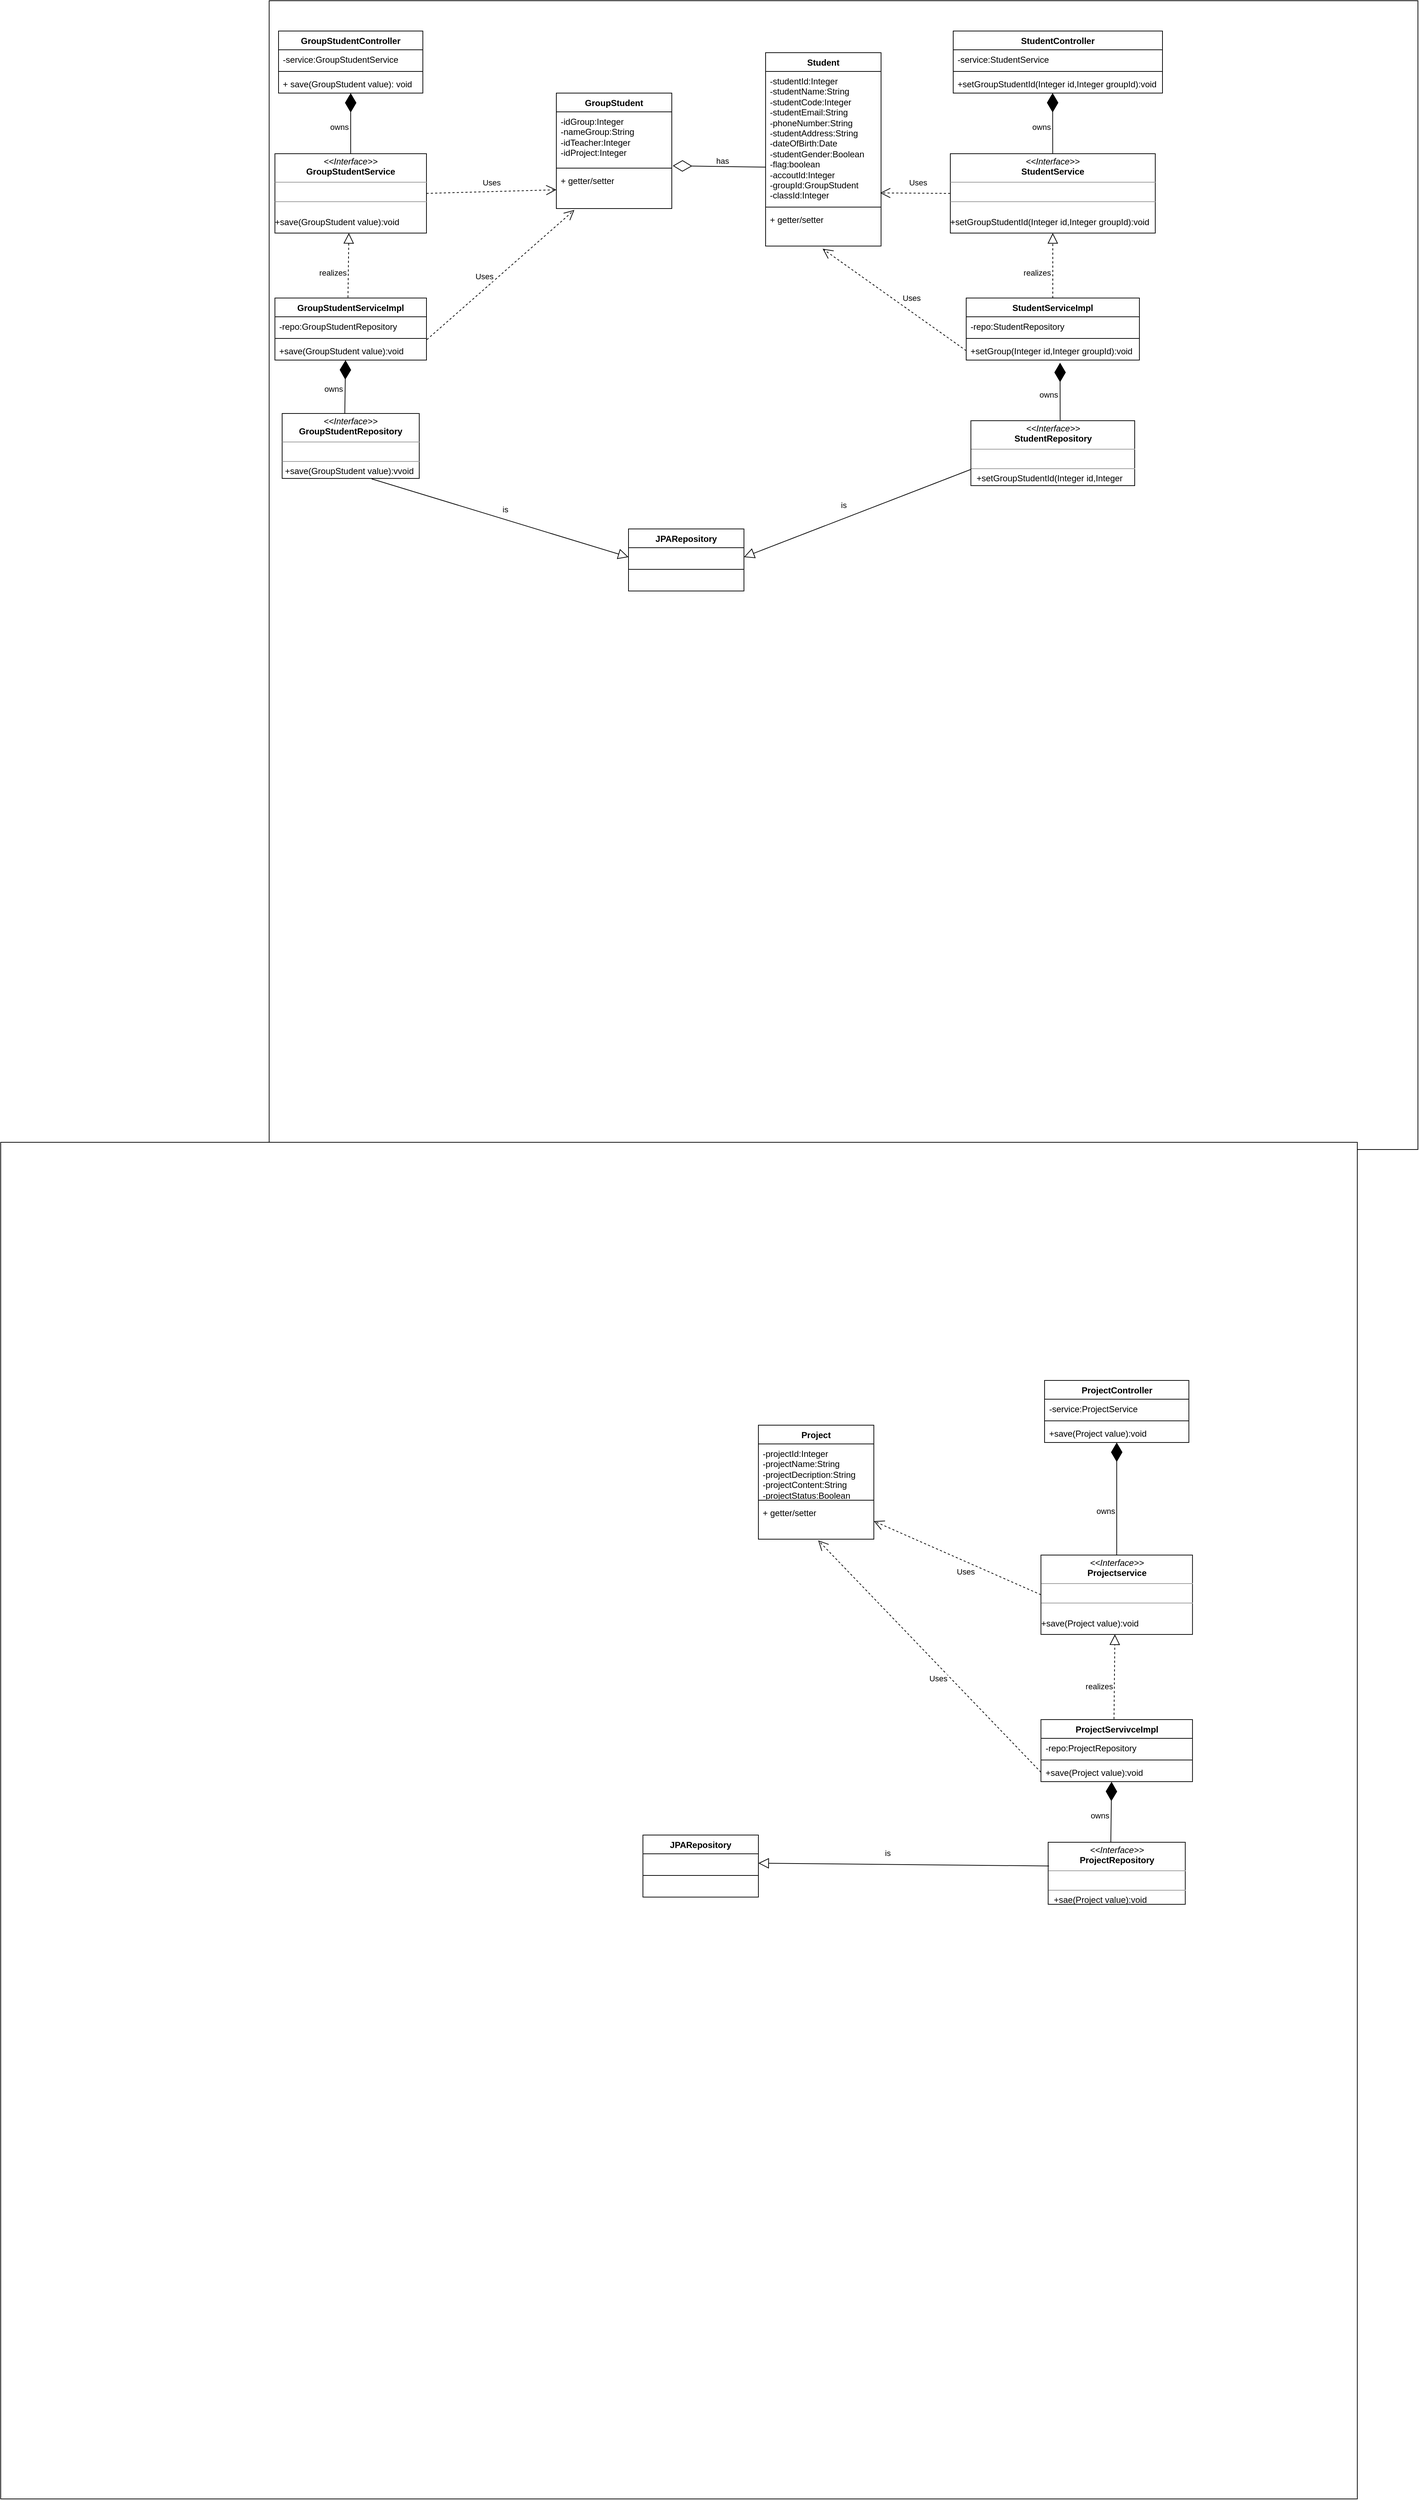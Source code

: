 <mxfile version="22.1.0" type="device">
  <diagram id="C5RBs43oDa-KdzZeNtuy" name="Page-1">
    <mxGraphModel dx="2145" dy="714" grid="1" gridSize="10" guides="1" tooltips="1" connect="1" arrows="1" fold="1" page="1" pageScale="1" pageWidth="827" pageHeight="1169" math="0" shadow="0">
      <root>
        <mxCell id="WIyWlLk6GJQsqaUBKTNV-0" />
        <mxCell id="WIyWlLk6GJQsqaUBKTNV-1" parent="WIyWlLk6GJQsqaUBKTNV-0" />
        <mxCell id="I2iZNT4CrTHp_SHc1lCU-1" value="" style="whiteSpace=wrap;html=1;aspect=fixed;" parent="WIyWlLk6GJQsqaUBKTNV-1" vertex="1">
          <mxGeometry x="52" y="108" width="1592" height="1592" as="geometry" />
        </mxCell>
        <mxCell id="I2iZNT4CrTHp_SHc1lCU-2" value="JPARepository" style="swimlane;fontStyle=1;align=center;verticalAlign=top;childLayout=stackLayout;horizontal=1;startSize=26;horizontalStack=0;resizeParent=1;resizeParentMax=0;resizeLast=0;collapsible=1;marginBottom=0;whiteSpace=wrap;html=1;" parent="WIyWlLk6GJQsqaUBKTNV-1" vertex="1">
          <mxGeometry x="550" y="840" width="160" height="86" as="geometry" />
        </mxCell>
        <mxCell id="I2iZNT4CrTHp_SHc1lCU-3" value="&amp;nbsp;" style="text;strokeColor=none;fillColor=none;align=left;verticalAlign=top;spacingLeft=4;spacingRight=4;overflow=hidden;rotatable=0;points=[[0,0.5],[1,0.5]];portConstraint=eastwest;whiteSpace=wrap;html=1;" parent="I2iZNT4CrTHp_SHc1lCU-2" vertex="1">
          <mxGeometry y="26" width="160" height="26" as="geometry" />
        </mxCell>
        <mxCell id="I2iZNT4CrTHp_SHc1lCU-4" value="" style="line;strokeWidth=1;fillColor=none;align=left;verticalAlign=middle;spacingTop=-1;spacingLeft=3;spacingRight=3;rotatable=0;labelPosition=right;points=[];portConstraint=eastwest;strokeColor=inherit;" parent="I2iZNT4CrTHp_SHc1lCU-2" vertex="1">
          <mxGeometry y="52" width="160" height="8" as="geometry" />
        </mxCell>
        <mxCell id="I2iZNT4CrTHp_SHc1lCU-5" value="&amp;nbsp;" style="text;strokeColor=none;fillColor=none;align=left;verticalAlign=top;spacingLeft=4;spacingRight=4;overflow=hidden;rotatable=0;points=[[0,0.5],[1,0.5]];portConstraint=eastwest;whiteSpace=wrap;html=1;" parent="I2iZNT4CrTHp_SHc1lCU-2" vertex="1">
          <mxGeometry y="60" width="160" height="26" as="geometry" />
        </mxCell>
        <mxCell id="I2iZNT4CrTHp_SHc1lCU-10" value="&lt;p style=&quot;margin:0px;margin-top:4px;text-align:center;&quot;&gt;&lt;i&gt;&amp;lt;&amp;lt;Interface&amp;gt;&amp;gt;&lt;/i&gt;&lt;br&gt;&lt;b&gt;GroupStudentRepository&lt;/b&gt;&lt;/p&gt;&lt;hr size=&quot;1&quot;&gt;&lt;p style=&quot;margin:0px;margin-left:4px;&quot;&gt;&amp;nbsp;&amp;nbsp;&lt;/p&gt;&lt;hr size=&quot;1&quot;&gt;&lt;p style=&quot;margin:0px;margin-left:4px;&quot;&gt;+save(GroupStudent value):vvoid&lt;/p&gt;&lt;p style=&quot;margin:0px;margin-left:4px;&quot;&gt;&amp;nbsp;&lt;/p&gt;" style="verticalAlign=top;align=left;overflow=fill;fontSize=12;fontFamily=Helvetica;html=1;whiteSpace=wrap;" parent="WIyWlLk6GJQsqaUBKTNV-1" vertex="1">
          <mxGeometry x="70" y="680" width="190" height="90" as="geometry" />
        </mxCell>
        <mxCell id="I2iZNT4CrTHp_SHc1lCU-11" value="GroupStudentServiceImpl" style="swimlane;fontStyle=1;align=center;verticalAlign=top;childLayout=stackLayout;horizontal=1;startSize=26;horizontalStack=0;resizeParent=1;resizeParentMax=0;resizeLast=0;collapsible=1;marginBottom=0;whiteSpace=wrap;html=1;" parent="WIyWlLk6GJQsqaUBKTNV-1" vertex="1">
          <mxGeometry x="60" y="520" width="210" height="86" as="geometry" />
        </mxCell>
        <mxCell id="I2iZNT4CrTHp_SHc1lCU-12" value="-repo:GroupStudentRepository" style="text;strokeColor=none;fillColor=none;align=left;verticalAlign=top;spacingLeft=4;spacingRight=4;overflow=hidden;rotatable=0;points=[[0,0.5],[1,0.5]];portConstraint=eastwest;whiteSpace=wrap;html=1;" parent="I2iZNT4CrTHp_SHc1lCU-11" vertex="1">
          <mxGeometry y="26" width="210" height="26" as="geometry" />
        </mxCell>
        <mxCell id="I2iZNT4CrTHp_SHc1lCU-13" value="" style="line;strokeWidth=1;fillColor=none;align=left;verticalAlign=middle;spacingTop=-1;spacingLeft=3;spacingRight=3;rotatable=0;labelPosition=right;points=[];portConstraint=eastwest;strokeColor=inherit;" parent="I2iZNT4CrTHp_SHc1lCU-11" vertex="1">
          <mxGeometry y="52" width="210" height="8" as="geometry" />
        </mxCell>
        <mxCell id="I2iZNT4CrTHp_SHc1lCU-14" value="+save(GroupStudent value):void" style="text;strokeColor=none;fillColor=none;align=left;verticalAlign=top;spacingLeft=4;spacingRight=4;overflow=hidden;rotatable=0;points=[[0,0.5],[1,0.5]];portConstraint=eastwest;whiteSpace=wrap;html=1;" parent="I2iZNT4CrTHp_SHc1lCU-11" vertex="1">
          <mxGeometry y="60" width="210" height="26" as="geometry" />
        </mxCell>
        <mxCell id="I2iZNT4CrTHp_SHc1lCU-16" value="&lt;p style=&quot;margin:0px;margin-top:4px;text-align:center;&quot;&gt;&lt;i&gt;&amp;lt;&amp;lt;Interface&amp;gt;&amp;gt;&lt;/i&gt;&lt;br&gt;&lt;b&gt;GroupStudentService&lt;/b&gt;&lt;/p&gt;&lt;hr size=&quot;1&quot;&gt;&lt;p style=&quot;margin:0px;margin-left:4px;&quot;&gt;&amp;nbsp;&lt;/p&gt;&lt;hr size=&quot;1&quot;&gt;&lt;p style=&quot;margin:0px;margin-left:4px;&quot;&gt;&amp;nbsp;&lt;/p&gt;+save(GroupStudent value):void" style="verticalAlign=top;align=left;overflow=fill;fontSize=12;fontFamily=Helvetica;html=1;whiteSpace=wrap;" parent="WIyWlLk6GJQsqaUBKTNV-1" vertex="1">
          <mxGeometry x="60" y="320" width="210" height="110" as="geometry" />
        </mxCell>
        <mxCell id="I2iZNT4CrTHp_SHc1lCU-17" value="GroupStudentController" style="swimlane;fontStyle=1;align=center;verticalAlign=top;childLayout=stackLayout;horizontal=1;startSize=26;horizontalStack=0;resizeParent=1;resizeParentMax=0;resizeLast=0;collapsible=1;marginBottom=0;whiteSpace=wrap;html=1;" parent="WIyWlLk6GJQsqaUBKTNV-1" vertex="1">
          <mxGeometry x="65" y="150" width="200" height="86" as="geometry" />
        </mxCell>
        <mxCell id="I2iZNT4CrTHp_SHc1lCU-18" value="-service:GroupStudentService" style="text;strokeColor=none;fillColor=none;align=left;verticalAlign=top;spacingLeft=4;spacingRight=4;overflow=hidden;rotatable=0;points=[[0,0.5],[1,0.5]];portConstraint=eastwest;whiteSpace=wrap;html=1;" parent="I2iZNT4CrTHp_SHc1lCU-17" vertex="1">
          <mxGeometry y="26" width="200" height="26" as="geometry" />
        </mxCell>
        <mxCell id="I2iZNT4CrTHp_SHc1lCU-19" value="" style="line;strokeWidth=1;fillColor=none;align=left;verticalAlign=middle;spacingTop=-1;spacingLeft=3;spacingRight=3;rotatable=0;labelPosition=right;points=[];portConstraint=eastwest;strokeColor=inherit;" parent="I2iZNT4CrTHp_SHc1lCU-17" vertex="1">
          <mxGeometry y="52" width="200" height="8" as="geometry" />
        </mxCell>
        <mxCell id="I2iZNT4CrTHp_SHc1lCU-20" value="+ save(GroupStudent value): void" style="text;strokeColor=none;fillColor=none;align=left;verticalAlign=top;spacingLeft=4;spacingRight=4;overflow=hidden;rotatable=0;points=[[0,0.5],[1,0.5]];portConstraint=eastwest;whiteSpace=wrap;html=1;" parent="I2iZNT4CrTHp_SHc1lCU-17" vertex="1">
          <mxGeometry y="60" width="200" height="26" as="geometry" />
        </mxCell>
        <mxCell id="I2iZNT4CrTHp_SHc1lCU-21" value="GroupStudent&lt;br&gt;" style="swimlane;fontStyle=1;align=center;verticalAlign=top;childLayout=stackLayout;horizontal=1;startSize=26;horizontalStack=0;resizeParent=1;resizeParentMax=0;resizeLast=0;collapsible=1;marginBottom=0;whiteSpace=wrap;html=1;" parent="WIyWlLk6GJQsqaUBKTNV-1" vertex="1">
          <mxGeometry x="450" y="236" width="160" height="160" as="geometry" />
        </mxCell>
        <mxCell id="I2iZNT4CrTHp_SHc1lCU-22" value="-idGroup:Integer&lt;br&gt;-nameGroup:String&lt;br&gt;-idTeacher:Integer&lt;br&gt;-idProject:Integer" style="text;strokeColor=none;fillColor=none;align=left;verticalAlign=top;spacingLeft=4;spacingRight=4;overflow=hidden;rotatable=0;points=[[0,0.5],[1,0.5]];portConstraint=eastwest;whiteSpace=wrap;html=1;" parent="I2iZNT4CrTHp_SHc1lCU-21" vertex="1">
          <mxGeometry y="26" width="160" height="74" as="geometry" />
        </mxCell>
        <mxCell id="I2iZNT4CrTHp_SHc1lCU-23" value="" style="line;strokeWidth=1;fillColor=none;align=left;verticalAlign=middle;spacingTop=-1;spacingLeft=3;spacingRight=3;rotatable=0;labelPosition=right;points=[];portConstraint=eastwest;strokeColor=inherit;" parent="I2iZNT4CrTHp_SHc1lCU-21" vertex="1">
          <mxGeometry y="100" width="160" height="8" as="geometry" />
        </mxCell>
        <mxCell id="I2iZNT4CrTHp_SHc1lCU-24" value="+ getter/setter" style="text;strokeColor=none;fillColor=none;align=left;verticalAlign=top;spacingLeft=4;spacingRight=4;overflow=hidden;rotatable=0;points=[[0,0.5],[1,0.5]];portConstraint=eastwest;whiteSpace=wrap;html=1;" parent="I2iZNT4CrTHp_SHc1lCU-21" vertex="1">
          <mxGeometry y="108" width="160" height="52" as="geometry" />
        </mxCell>
        <mxCell id="I2iZNT4CrTHp_SHc1lCU-30" value="&lt;p style=&quot;margin:0px;margin-top:4px;text-align:center;&quot;&gt;&lt;i&gt;&amp;lt;&amp;lt;Interface&amp;gt;&amp;gt;&lt;/i&gt;&lt;br&gt;&lt;b&gt;StudentRepository&lt;/b&gt;&lt;/p&gt;&lt;hr size=&quot;1&quot;&gt;&lt;p style=&quot;margin:0px;margin-left:4px;&quot;&gt;&amp;nbsp; &amp;nbsp;&lt;/p&gt;&lt;hr size=&quot;1&quot;&gt;&lt;p style=&quot;margin:0px;margin-left:4px;&quot;&gt;&amp;nbsp;+setGroupStudentId(Integer id,Integer groupId):void&lt;/p&gt;" style="verticalAlign=top;align=left;overflow=fill;fontSize=12;fontFamily=Helvetica;html=1;whiteSpace=wrap;" parent="WIyWlLk6GJQsqaUBKTNV-1" vertex="1">
          <mxGeometry x="1024.5" y="690" width="227" height="90" as="geometry" />
        </mxCell>
        <mxCell id="I2iZNT4CrTHp_SHc1lCU-31" value="StudentServiceImpl" style="swimlane;fontStyle=1;align=center;verticalAlign=top;childLayout=stackLayout;horizontal=1;startSize=26;horizontalStack=0;resizeParent=1;resizeParentMax=0;resizeLast=0;collapsible=1;marginBottom=0;whiteSpace=wrap;html=1;" parent="WIyWlLk6GJQsqaUBKTNV-1" vertex="1">
          <mxGeometry x="1018" y="520" width="240" height="86" as="geometry" />
        </mxCell>
        <mxCell id="I2iZNT4CrTHp_SHc1lCU-32" value="-repo:StudentRepository" style="text;strokeColor=none;fillColor=none;align=left;verticalAlign=top;spacingLeft=4;spacingRight=4;overflow=hidden;rotatable=0;points=[[0,0.5],[1,0.5]];portConstraint=eastwest;whiteSpace=wrap;html=1;" parent="I2iZNT4CrTHp_SHc1lCU-31" vertex="1">
          <mxGeometry y="26" width="240" height="26" as="geometry" />
        </mxCell>
        <mxCell id="I2iZNT4CrTHp_SHc1lCU-33" value="" style="line;strokeWidth=1;fillColor=none;align=left;verticalAlign=middle;spacingTop=-1;spacingLeft=3;spacingRight=3;rotatable=0;labelPosition=right;points=[];portConstraint=eastwest;strokeColor=inherit;" parent="I2iZNT4CrTHp_SHc1lCU-31" vertex="1">
          <mxGeometry y="52" width="240" height="8" as="geometry" />
        </mxCell>
        <mxCell id="I2iZNT4CrTHp_SHc1lCU-34" value="+setGroup(Integer id,Integer groupId):void" style="text;strokeColor=none;fillColor=none;align=left;verticalAlign=top;spacingLeft=4;spacingRight=4;overflow=hidden;rotatable=0;points=[[0,0.5],[1,0.5]];portConstraint=eastwest;whiteSpace=wrap;html=1;" parent="I2iZNT4CrTHp_SHc1lCU-31" vertex="1">
          <mxGeometry y="60" width="240" height="26" as="geometry" />
        </mxCell>
        <mxCell id="I2iZNT4CrTHp_SHc1lCU-40" value="&lt;p style=&quot;margin:0px;margin-top:4px;text-align:center;&quot;&gt;&lt;i&gt;&amp;lt;&amp;lt;Interface&amp;gt;&amp;gt;&lt;/i&gt;&lt;br&gt;&lt;b&gt;StudentService&lt;/b&gt;&lt;/p&gt;&lt;hr size=&quot;1&quot;&gt;&lt;p style=&quot;margin:0px;margin-left:4px;&quot;&gt;&amp;nbsp;&lt;/p&gt;&lt;hr size=&quot;1&quot;&gt;&lt;p style=&quot;margin:0px;margin-left:4px;&quot;&gt;&amp;nbsp;&lt;/p&gt;+setGroupStudentId(Integer id,Integer groupId):void" style="verticalAlign=top;align=left;overflow=fill;fontSize=12;fontFamily=Helvetica;html=1;whiteSpace=wrap;" parent="WIyWlLk6GJQsqaUBKTNV-1" vertex="1">
          <mxGeometry x="996" y="320" width="284" height="110" as="geometry" />
        </mxCell>
        <mxCell id="I2iZNT4CrTHp_SHc1lCU-41" value="StudentController" style="swimlane;fontStyle=1;align=center;verticalAlign=top;childLayout=stackLayout;horizontal=1;startSize=26;horizontalStack=0;resizeParent=1;resizeParentMax=0;resizeLast=0;collapsible=1;marginBottom=0;whiteSpace=wrap;html=1;" parent="WIyWlLk6GJQsqaUBKTNV-1" vertex="1">
          <mxGeometry x="1000" y="150" width="290" height="86" as="geometry" />
        </mxCell>
        <mxCell id="I2iZNT4CrTHp_SHc1lCU-42" value="-service:StudentService" style="text;strokeColor=none;fillColor=none;align=left;verticalAlign=top;spacingLeft=4;spacingRight=4;overflow=hidden;rotatable=0;points=[[0,0.5],[1,0.5]];portConstraint=eastwest;whiteSpace=wrap;html=1;" parent="I2iZNT4CrTHp_SHc1lCU-41" vertex="1">
          <mxGeometry y="26" width="290" height="26" as="geometry" />
        </mxCell>
        <mxCell id="I2iZNT4CrTHp_SHc1lCU-43" value="" style="line;strokeWidth=1;fillColor=none;align=left;verticalAlign=middle;spacingTop=-1;spacingLeft=3;spacingRight=3;rotatable=0;labelPosition=right;points=[];portConstraint=eastwest;strokeColor=inherit;" parent="I2iZNT4CrTHp_SHc1lCU-41" vertex="1">
          <mxGeometry y="52" width="290" height="8" as="geometry" />
        </mxCell>
        <mxCell id="I2iZNT4CrTHp_SHc1lCU-44" value="+setGroupStudentId(Integer id,Integer groupId):void" style="text;strokeColor=none;fillColor=none;align=left;verticalAlign=top;spacingLeft=4;spacingRight=4;overflow=hidden;rotatable=0;points=[[0,0.5],[1,0.5]];portConstraint=eastwest;whiteSpace=wrap;html=1;" parent="I2iZNT4CrTHp_SHc1lCU-41" vertex="1">
          <mxGeometry y="60" width="290" height="26" as="geometry" />
        </mxCell>
        <mxCell id="I2iZNT4CrTHp_SHc1lCU-50" value="Student" style="swimlane;fontStyle=1;align=center;verticalAlign=top;childLayout=stackLayout;horizontal=1;startSize=26;horizontalStack=0;resizeParent=1;resizeParentMax=0;resizeLast=0;collapsible=1;marginBottom=0;whiteSpace=wrap;html=1;" parent="WIyWlLk6GJQsqaUBKTNV-1" vertex="1">
          <mxGeometry x="740" y="180" width="160" height="268" as="geometry" />
        </mxCell>
        <mxCell id="I2iZNT4CrTHp_SHc1lCU-51" value="-studentId:Integer&lt;br&gt;-studentName:String&lt;br&gt;-studentCode:Integer&lt;br&gt;-studentEmail:String&lt;br&gt;-phoneNumber:String&lt;br&gt;-studentAddress:String&lt;br&gt;-dateOfBirth:Date&lt;br&gt;-studentGender:Boolean&lt;br&gt;-flag:boolean&lt;br&gt;-accoutId:Integer&lt;br&gt;-groupId:GroupStudent&lt;br&gt;-classId:Integer" style="text;strokeColor=none;fillColor=none;align=left;verticalAlign=top;spacingLeft=4;spacingRight=4;overflow=hidden;rotatable=0;points=[[0,0.5],[1,0.5]];portConstraint=eastwest;whiteSpace=wrap;html=1;" parent="I2iZNT4CrTHp_SHc1lCU-50" vertex="1">
          <mxGeometry y="26" width="160" height="184" as="geometry" />
        </mxCell>
        <mxCell id="I2iZNT4CrTHp_SHc1lCU-52" value="" style="line;strokeWidth=1;fillColor=none;align=left;verticalAlign=middle;spacingTop=-1;spacingLeft=3;spacingRight=3;rotatable=0;labelPosition=right;points=[];portConstraint=eastwest;strokeColor=inherit;" parent="I2iZNT4CrTHp_SHc1lCU-50" vertex="1">
          <mxGeometry y="210" width="160" height="8" as="geometry" />
        </mxCell>
        <mxCell id="I2iZNT4CrTHp_SHc1lCU-53" value="+ getter/setter" style="text;strokeColor=none;fillColor=none;align=left;verticalAlign=top;spacingLeft=4;spacingRight=4;overflow=hidden;rotatable=0;points=[[0,0.5],[1,0.5]];portConstraint=eastwest;whiteSpace=wrap;html=1;" parent="I2iZNT4CrTHp_SHc1lCU-50" vertex="1">
          <mxGeometry y="218" width="160" height="50" as="geometry" />
        </mxCell>
        <mxCell id="I2iZNT4CrTHp_SHc1lCU-54" value="" style="endArrow=diamondThin;endFill=1;endSize=24;html=1;rounded=0;entryX=0.466;entryY=1.006;entryDx=0;entryDy=0;entryPerimeter=0;exitX=0.457;exitY=-0.002;exitDx=0;exitDy=0;exitPerimeter=0;" parent="WIyWlLk6GJQsqaUBKTNV-1" source="I2iZNT4CrTHp_SHc1lCU-10" target="I2iZNT4CrTHp_SHc1lCU-14" edge="1">
          <mxGeometry width="160" relative="1" as="geometry">
            <mxPoint x="160.005" y="691.53" as="sourcePoint" />
            <mxPoint x="160.96" y="610" as="targetPoint" />
          </mxGeometry>
        </mxCell>
        <mxCell id="I2iZNT4CrTHp_SHc1lCU-56" value="owns" style="edgeLabel;html=1;align=center;verticalAlign=middle;resizable=0;points=[];" parent="I2iZNT4CrTHp_SHc1lCU-54" vertex="1" connectable="0">
          <mxGeometry x="-0.348" relative="1" as="geometry">
            <mxPoint x="-16" y="-10" as="offset" />
          </mxGeometry>
        </mxCell>
        <mxCell id="I2iZNT4CrTHp_SHc1lCU-57" value="" style="endArrow=block;dashed=1;endFill=0;endSize=12;html=1;rounded=0;entryX=0.488;entryY=1;entryDx=0;entryDy=0;entryPerimeter=0;exitX=0.482;exitY=-0.008;exitDx=0;exitDy=0;exitPerimeter=0;" parent="WIyWlLk6GJQsqaUBKTNV-1" source="I2iZNT4CrTHp_SHc1lCU-11" target="I2iZNT4CrTHp_SHc1lCU-16" edge="1">
          <mxGeometry width="160" relative="1" as="geometry">
            <mxPoint x="110" y="470" as="sourcePoint" />
            <mxPoint x="270" y="470" as="targetPoint" />
          </mxGeometry>
        </mxCell>
        <mxCell id="I2iZNT4CrTHp_SHc1lCU-58" value="realizes" style="edgeLabel;html=1;align=center;verticalAlign=middle;resizable=0;points=[];" parent="I2iZNT4CrTHp_SHc1lCU-57" vertex="1" connectable="0">
          <mxGeometry x="-0.215" y="-1" relative="1" as="geometry">
            <mxPoint x="-23" as="offset" />
          </mxGeometry>
        </mxCell>
        <mxCell id="I2iZNT4CrTHp_SHc1lCU-63" value="Uses" style="endArrow=open;endSize=12;dashed=1;html=1;rounded=0;entryX=0.156;entryY=1.039;entryDx=0;entryDy=0;entryPerimeter=0;exitX=1.003;exitY=1.214;exitDx=0;exitDy=0;exitPerimeter=0;" parent="WIyWlLk6GJQsqaUBKTNV-1" source="I2iZNT4CrTHp_SHc1lCU-12" target="I2iZNT4CrTHp_SHc1lCU-24" edge="1">
          <mxGeometry x="-0.137" y="13" width="160" relative="1" as="geometry">
            <mxPoint x="290.0" y="559.998" as="sourcePoint" />
            <mxPoint x="442.32" y="560.984" as="targetPoint" />
            <mxPoint as="offset" />
          </mxGeometry>
        </mxCell>
        <mxCell id="I2iZNT4CrTHp_SHc1lCU-71" value="Uses" style="endArrow=open;endSize=12;dashed=1;html=1;rounded=0;entryX=0;entryY=0.5;entryDx=0;entryDy=0;exitX=1;exitY=0.5;exitDx=0;exitDy=0;" parent="WIyWlLk6GJQsqaUBKTNV-1" source="I2iZNT4CrTHp_SHc1lCU-16" target="I2iZNT4CrTHp_SHc1lCU-24" edge="1">
          <mxGeometry x="0.004" y="12" width="160" relative="1" as="geometry">
            <mxPoint x="257.2" y="339.62" as="sourcePoint" />
            <mxPoint x="409.2" y="340.62" as="targetPoint" />
            <mxPoint as="offset" />
          </mxGeometry>
        </mxCell>
        <mxCell id="I2iZNT4CrTHp_SHc1lCU-88" value="" style="endArrow=diamondThin;endFill=1;endSize=24;html=1;rounded=0;exitX=0.5;exitY=0;exitDx=0;exitDy=0;" parent="WIyWlLk6GJQsqaUBKTNV-1" source="I2iZNT4CrTHp_SHc1lCU-16" target="I2iZNT4CrTHp_SHc1lCU-20" edge="1">
          <mxGeometry width="160" relative="1" as="geometry">
            <mxPoint x="164.5" y="320.0" as="sourcePoint" />
            <mxPoint x="165.5" y="246.0" as="targetPoint" />
          </mxGeometry>
        </mxCell>
        <mxCell id="I2iZNT4CrTHp_SHc1lCU-89" value="owns" style="edgeLabel;html=1;align=center;verticalAlign=middle;resizable=0;points=[];" parent="I2iZNT4CrTHp_SHc1lCU-88" vertex="1" connectable="0">
          <mxGeometry x="-0.348" relative="1" as="geometry">
            <mxPoint x="-16" y="-10" as="offset" />
          </mxGeometry>
        </mxCell>
        <mxCell id="I2iZNT4CrTHp_SHc1lCU-90" value="" style="endArrow=block;endFill=0;endSize=12;html=1;rounded=0;exitX=0.653;exitY=1.007;exitDx=0;exitDy=0;entryX=0;entryY=0.5;entryDx=0;entryDy=0;exitPerimeter=0;" parent="WIyWlLk6GJQsqaUBKTNV-1" source="I2iZNT4CrTHp_SHc1lCU-10" target="I2iZNT4CrTHp_SHc1lCU-3" edge="1">
          <mxGeometry width="160" relative="1" as="geometry">
            <mxPoint x="212.5" y="780" as="sourcePoint" />
            <mxPoint x="554.64" y="884.392" as="targetPoint" />
          </mxGeometry>
        </mxCell>
        <mxCell id="I2iZNT4CrTHp_SHc1lCU-91" value="is" style="edgeLabel;html=1;align=center;verticalAlign=middle;resizable=0;points=[];" parent="I2iZNT4CrTHp_SHc1lCU-90" vertex="1" connectable="0">
          <mxGeometry x="0.077" relative="1" as="geometry">
            <mxPoint x="-7" y="-16" as="offset" />
          </mxGeometry>
        </mxCell>
        <mxCell id="I2iZNT4CrTHp_SHc1lCU-92" value="" style="endArrow=block;endFill=0;endSize=12;html=1;rounded=0;exitX=0;exitY=0.75;exitDx=0;exitDy=0;entryX=1;entryY=0.5;entryDx=0;entryDy=0;" parent="WIyWlLk6GJQsqaUBKTNV-1" source="I2iZNT4CrTHp_SHc1lCU-30" target="I2iZNT4CrTHp_SHc1lCU-3" edge="1">
          <mxGeometry width="160" relative="1" as="geometry">
            <mxPoint x="739.93" y="829.19" as="sourcePoint" />
            <mxPoint x="1095.93" y="937.19" as="targetPoint" />
          </mxGeometry>
        </mxCell>
        <mxCell id="I2iZNT4CrTHp_SHc1lCU-93" value="is" style="edgeLabel;html=1;align=center;verticalAlign=middle;resizable=0;points=[];" parent="I2iZNT4CrTHp_SHc1lCU-92" vertex="1" connectable="0">
          <mxGeometry x="0.077" relative="1" as="geometry">
            <mxPoint x="-7" y="-16" as="offset" />
          </mxGeometry>
        </mxCell>
        <mxCell id="I2iZNT4CrTHp_SHc1lCU-96" value="Uses" style="endArrow=open;endSize=12;dashed=1;html=1;rounded=0;entryX=0.494;entryY=1.075;entryDx=0;entryDy=0;entryPerimeter=0;exitX=0;exitY=0.5;exitDx=0;exitDy=0;" parent="WIyWlLk6GJQsqaUBKTNV-1" source="I2iZNT4CrTHp_SHc1lCU-34" target="I2iZNT4CrTHp_SHc1lCU-53" edge="1">
          <mxGeometry x="-0.137" y="-15" width="160" relative="1" as="geometry">
            <mxPoint x="718.2" y="669.97" as="sourcePoint" />
            <mxPoint x="922.2" y="489.97" as="targetPoint" />
            <mxPoint x="1" as="offset" />
          </mxGeometry>
        </mxCell>
        <mxCell id="I2iZNT4CrTHp_SHc1lCU-97" value="Uses" style="endArrow=open;endSize=12;dashed=1;html=1;rounded=0;entryX=0.992;entryY=0.915;entryDx=0;entryDy=0;entryPerimeter=0;exitX=0;exitY=0.5;exitDx=0;exitDy=0;" parent="WIyWlLk6GJQsqaUBKTNV-1" source="I2iZNT4CrTHp_SHc1lCU-40" target="I2iZNT4CrTHp_SHc1lCU-51" edge="1">
          <mxGeometry x="-0.052" y="-15" width="160" relative="1" as="geometry">
            <mxPoint x="1035.96" y="520" as="sourcePoint" />
            <mxPoint x="859.96" y="359" as="targetPoint" />
            <mxPoint x="1" as="offset" />
          </mxGeometry>
        </mxCell>
        <mxCell id="I2iZNT4CrTHp_SHc1lCU-98" value="" style="endArrow=diamondThin;endFill=1;endSize=24;html=1;rounded=0;entryX=0.542;entryY=1.141;entryDx=0;entryDy=0;entryPerimeter=0;exitX=0.545;exitY=0;exitDx=0;exitDy=0;exitPerimeter=0;" parent="WIyWlLk6GJQsqaUBKTNV-1" source="I2iZNT4CrTHp_SHc1lCU-30" target="I2iZNT4CrTHp_SHc1lCU-34" edge="1">
          <mxGeometry width="160" relative="1" as="geometry">
            <mxPoint x="1114.17" y="693.84" as="sourcePoint" />
            <mxPoint x="1115.17" y="619.84" as="targetPoint" />
          </mxGeometry>
        </mxCell>
        <mxCell id="I2iZNT4CrTHp_SHc1lCU-99" value="owns" style="edgeLabel;html=1;align=center;verticalAlign=middle;resizable=0;points=[];" parent="I2iZNT4CrTHp_SHc1lCU-98" vertex="1" connectable="0">
          <mxGeometry x="-0.348" relative="1" as="geometry">
            <mxPoint x="-16" y="-10" as="offset" />
          </mxGeometry>
        </mxCell>
        <mxCell id="I2iZNT4CrTHp_SHc1lCU-100" value="" style="endArrow=block;dashed=1;endFill=0;endSize=12;html=1;rounded=0;entryX=0.5;entryY=1;entryDx=0;entryDy=0;exitX=0.5;exitY=0;exitDx=0;exitDy=0;" parent="WIyWlLk6GJQsqaUBKTNV-1" source="I2iZNT4CrTHp_SHc1lCU-31" target="I2iZNT4CrTHp_SHc1lCU-40" edge="1">
          <mxGeometry width="160" relative="1" as="geometry">
            <mxPoint x="1124.33" y="537" as="sourcePoint" />
            <mxPoint x="1125.33" y="448" as="targetPoint" />
          </mxGeometry>
        </mxCell>
        <mxCell id="I2iZNT4CrTHp_SHc1lCU-101" value="realizes" style="edgeLabel;html=1;align=center;verticalAlign=middle;resizable=0;points=[];" parent="I2iZNT4CrTHp_SHc1lCU-100" vertex="1" connectable="0">
          <mxGeometry x="-0.215" y="-1" relative="1" as="geometry">
            <mxPoint x="-23" as="offset" />
          </mxGeometry>
        </mxCell>
        <mxCell id="I2iZNT4CrTHp_SHc1lCU-102" value="" style="endArrow=diamondThin;endFill=1;endSize=24;html=1;rounded=0;entryX=0.475;entryY=0.994;entryDx=0;entryDy=0;entryPerimeter=0;" parent="WIyWlLk6GJQsqaUBKTNV-1" source="I2iZNT4CrTHp_SHc1lCU-40" target="I2iZNT4CrTHp_SHc1lCU-44" edge="1">
          <mxGeometry width="160" relative="1" as="geometry">
            <mxPoint x="1109.95" y="316.33" as="sourcePoint" />
            <mxPoint x="1111.95" y="236.33" as="targetPoint" />
          </mxGeometry>
        </mxCell>
        <mxCell id="I2iZNT4CrTHp_SHc1lCU-103" value="owns" style="edgeLabel;html=1;align=center;verticalAlign=middle;resizable=0;points=[];" parent="I2iZNT4CrTHp_SHc1lCU-102" vertex="1" connectable="0">
          <mxGeometry x="-0.348" relative="1" as="geometry">
            <mxPoint x="-16" y="-10" as="offset" />
          </mxGeometry>
        </mxCell>
        <mxCell id="I2iZNT4CrTHp_SHc1lCU-228" value="" style="whiteSpace=wrap;html=1;aspect=fixed;container=1;" parent="WIyWlLk6GJQsqaUBKTNV-1" vertex="1">
          <mxGeometry x="-320" y="1690" width="1880" height="1880" as="geometry" />
        </mxCell>
        <mxCell id="I2iZNT4CrTHp_SHc1lCU-332" value="ProjectController" style="swimlane;fontStyle=1;align=center;verticalAlign=top;childLayout=stackLayout;horizontal=1;startSize=26;horizontalStack=0;resizeParent=1;resizeParentMax=0;resizeLast=0;collapsible=1;marginBottom=0;whiteSpace=wrap;html=1;" parent="I2iZNT4CrTHp_SHc1lCU-228" vertex="1">
          <mxGeometry x="1446.59" y="330" width="200" height="86" as="geometry" />
        </mxCell>
        <mxCell id="I2iZNT4CrTHp_SHc1lCU-333" value="-service:ProjectService" style="text;strokeColor=none;fillColor=none;align=left;verticalAlign=top;spacingLeft=4;spacingRight=4;overflow=hidden;rotatable=0;points=[[0,0.5],[1,0.5]];portConstraint=eastwest;whiteSpace=wrap;html=1;" parent="I2iZNT4CrTHp_SHc1lCU-332" vertex="1">
          <mxGeometry y="26" width="200" height="26" as="geometry" />
        </mxCell>
        <mxCell id="I2iZNT4CrTHp_SHc1lCU-334" value="" style="line;strokeWidth=1;fillColor=none;align=left;verticalAlign=middle;spacingTop=-1;spacingLeft=3;spacingRight=3;rotatable=0;labelPosition=right;points=[];portConstraint=eastwest;strokeColor=inherit;" parent="I2iZNT4CrTHp_SHc1lCU-332" vertex="1">
          <mxGeometry y="52" width="200" height="8" as="geometry" />
        </mxCell>
        <mxCell id="I2iZNT4CrTHp_SHc1lCU-335" value="+save(Project value):void" style="text;strokeColor=none;fillColor=none;align=left;verticalAlign=top;spacingLeft=4;spacingRight=4;overflow=hidden;rotatable=0;points=[[0,0.5],[1,0.5]];portConstraint=eastwest;whiteSpace=wrap;html=1;" parent="I2iZNT4CrTHp_SHc1lCU-332" vertex="1">
          <mxGeometry y="60" width="200" height="26" as="geometry" />
        </mxCell>
        <mxCell id="I2iZNT4CrTHp_SHc1lCU-326" value="&lt;p style=&quot;margin:0px;margin-top:4px;text-align:center;&quot;&gt;&lt;i&gt;&amp;lt;&amp;lt;Interface&amp;gt;&amp;gt;&lt;/i&gt;&lt;br&gt;&lt;b&gt;ProjectRepository&lt;/b&gt;&lt;/p&gt;&lt;hr size=&quot;1&quot;&gt;&lt;p style=&quot;margin:0px;margin-left:4px;&quot;&gt;&amp;nbsp;&lt;/p&gt;&lt;hr size=&quot;1&quot;&gt;&lt;p style=&quot;margin:0px;margin-left:4px;&quot;&gt;&amp;nbsp;+sae(Project value):void&lt;/p&gt;&lt;p style=&quot;margin:0px;margin-left:4px;&quot;&gt;&lt;br&gt;&lt;/p&gt;" style="verticalAlign=top;align=left;overflow=fill;fontSize=12;fontFamily=Helvetica;html=1;whiteSpace=wrap;" parent="I2iZNT4CrTHp_SHc1lCU-228" vertex="1">
          <mxGeometry x="1451.59" y="970" width="190" height="86" as="geometry" />
        </mxCell>
        <mxCell id="I2iZNT4CrTHp_SHc1lCU-229" value="JPARepository" style="swimlane;fontStyle=1;align=center;verticalAlign=top;childLayout=stackLayout;horizontal=1;startSize=26;horizontalStack=0;resizeParent=1;resizeParentMax=0;resizeLast=0;collapsible=1;marginBottom=0;whiteSpace=wrap;html=1;" parent="I2iZNT4CrTHp_SHc1lCU-228" vertex="1">
          <mxGeometry x="890" y="960" width="160" height="86" as="geometry" />
        </mxCell>
        <mxCell id="I2iZNT4CrTHp_SHc1lCU-230" value="&amp;nbsp;" style="text;strokeColor=none;fillColor=none;align=left;verticalAlign=top;spacingLeft=4;spacingRight=4;overflow=hidden;rotatable=0;points=[[0,0.5],[1,0.5]];portConstraint=eastwest;whiteSpace=wrap;html=1;" parent="I2iZNT4CrTHp_SHc1lCU-229" vertex="1">
          <mxGeometry y="26" width="160" height="26" as="geometry" />
        </mxCell>
        <mxCell id="I2iZNT4CrTHp_SHc1lCU-231" value="" style="line;strokeWidth=1;fillColor=none;align=left;verticalAlign=middle;spacingTop=-1;spacingLeft=3;spacingRight=3;rotatable=0;labelPosition=right;points=[];portConstraint=eastwest;strokeColor=inherit;" parent="I2iZNT4CrTHp_SHc1lCU-229" vertex="1">
          <mxGeometry y="52" width="160" height="8" as="geometry" />
        </mxCell>
        <mxCell id="I2iZNT4CrTHp_SHc1lCU-232" value="&amp;nbsp;" style="text;strokeColor=none;fillColor=none;align=left;verticalAlign=top;spacingLeft=4;spacingRight=4;overflow=hidden;rotatable=0;points=[[0,0.5],[1,0.5]];portConstraint=eastwest;whiteSpace=wrap;html=1;" parent="I2iZNT4CrTHp_SHc1lCU-229" vertex="1">
          <mxGeometry y="60" width="160" height="26" as="geometry" />
        </mxCell>
        <mxCell id="I2iZNT4CrTHp_SHc1lCU-342" value="" style="endArrow=block;endFill=0;endSize=12;html=1;rounded=0;exitX=0.006;exitY=0.382;exitDx=0;exitDy=0;entryX=1;entryY=0.5;entryDx=0;entryDy=0;exitPerimeter=0;" parent="I2iZNT4CrTHp_SHc1lCU-228" source="I2iZNT4CrTHp_SHc1lCU-326" target="I2iZNT4CrTHp_SHc1lCU-230" edge="1">
          <mxGeometry width="160" relative="1" as="geometry">
            <mxPoint x="1530.66" y="1048.63" as="sourcePoint" />
            <mxPoint x="989.95" y="1114.058" as="targetPoint" />
          </mxGeometry>
        </mxCell>
        <mxCell id="I2iZNT4CrTHp_SHc1lCU-343" value="is" style="edgeLabel;html=1;align=center;verticalAlign=middle;resizable=0;points=[];" parent="I2iZNT4CrTHp_SHc1lCU-342" vertex="1" connectable="0">
          <mxGeometry x="0.077" relative="1" as="geometry">
            <mxPoint x="-7" y="-16" as="offset" />
          </mxGeometry>
        </mxCell>
        <mxCell id="I2iZNT4CrTHp_SHc1lCU-327" value="ProjectServivceImpl" style="swimlane;fontStyle=1;align=center;verticalAlign=top;childLayout=stackLayout;horizontal=1;startSize=26;horizontalStack=0;resizeParent=1;resizeParentMax=0;resizeLast=0;collapsible=1;marginBottom=0;whiteSpace=wrap;html=1;" parent="WIyWlLk6GJQsqaUBKTNV-1" vertex="1">
          <mxGeometry x="1121.59" y="2490" width="210" height="86" as="geometry" />
        </mxCell>
        <mxCell id="I2iZNT4CrTHp_SHc1lCU-328" value="-repo:ProjectRepository" style="text;strokeColor=none;fillColor=none;align=left;verticalAlign=top;spacingLeft=4;spacingRight=4;overflow=hidden;rotatable=0;points=[[0,0.5],[1,0.5]];portConstraint=eastwest;whiteSpace=wrap;html=1;" parent="I2iZNT4CrTHp_SHc1lCU-327" vertex="1">
          <mxGeometry y="26" width="210" height="26" as="geometry" />
        </mxCell>
        <mxCell id="I2iZNT4CrTHp_SHc1lCU-329" value="" style="line;strokeWidth=1;fillColor=none;align=left;verticalAlign=middle;spacingTop=-1;spacingLeft=3;spacingRight=3;rotatable=0;labelPosition=right;points=[];portConstraint=eastwest;strokeColor=inherit;" parent="I2iZNT4CrTHp_SHc1lCU-327" vertex="1">
          <mxGeometry y="52" width="210" height="8" as="geometry" />
        </mxCell>
        <mxCell id="I2iZNT4CrTHp_SHc1lCU-330" value="+save(Project value):void" style="text;strokeColor=none;fillColor=none;align=left;verticalAlign=top;spacingLeft=4;spacingRight=4;overflow=hidden;rotatable=0;points=[[0,0.5],[1,0.5]];portConstraint=eastwest;whiteSpace=wrap;html=1;" parent="I2iZNT4CrTHp_SHc1lCU-327" vertex="1">
          <mxGeometry y="60" width="210" height="26" as="geometry" />
        </mxCell>
        <mxCell id="I2iZNT4CrTHp_SHc1lCU-331" value="&lt;p style=&quot;margin:0px;margin-top:4px;text-align:center;&quot;&gt;&lt;i&gt;&amp;lt;&amp;lt;Interface&amp;gt;&amp;gt;&lt;/i&gt;&lt;br&gt;&lt;b&gt;Projectservice&lt;/b&gt;&lt;/p&gt;&lt;hr size=&quot;1&quot;&gt;&lt;p style=&quot;margin:0px;margin-left:4px;&quot;&gt;&amp;nbsp;&lt;/p&gt;&lt;hr size=&quot;1&quot;&gt;&lt;p style=&quot;margin:0px;margin-left:4px;&quot;&gt;&lt;br&gt;&lt;/p&gt;+save(Project value):void" style="verticalAlign=top;align=left;overflow=fill;fontSize=12;fontFamily=Helvetica;html=1;whiteSpace=wrap;" parent="WIyWlLk6GJQsqaUBKTNV-1" vertex="1">
          <mxGeometry x="1121.59" y="2262" width="210" height="110" as="geometry" />
        </mxCell>
        <mxCell id="I2iZNT4CrTHp_SHc1lCU-336" value="" style="endArrow=diamondThin;endFill=1;endSize=24;html=1;rounded=0;entryX=0.466;entryY=1.006;entryDx=0;entryDy=0;entryPerimeter=0;exitX=0.457;exitY=-0.002;exitDx=0;exitDy=0;exitPerimeter=0;" parent="WIyWlLk6GJQsqaUBKTNV-1" source="I2iZNT4CrTHp_SHc1lCU-326" target="I2iZNT4CrTHp_SHc1lCU-330" edge="1">
          <mxGeometry width="160" relative="1" as="geometry">
            <mxPoint x="916.595" y="2553.53" as="sourcePoint" />
            <mxPoint x="917.55" y="2472" as="targetPoint" />
          </mxGeometry>
        </mxCell>
        <mxCell id="I2iZNT4CrTHp_SHc1lCU-337" value="owns" style="edgeLabel;html=1;align=center;verticalAlign=middle;resizable=0;points=[];" parent="I2iZNT4CrTHp_SHc1lCU-336" vertex="1" connectable="0">
          <mxGeometry x="-0.348" relative="1" as="geometry">
            <mxPoint x="-16" y="-10" as="offset" />
          </mxGeometry>
        </mxCell>
        <mxCell id="I2iZNT4CrTHp_SHc1lCU-338" value="" style="endArrow=block;dashed=1;endFill=0;endSize=12;html=1;rounded=0;entryX=0.488;entryY=1;entryDx=0;entryDy=0;entryPerimeter=0;exitX=0.482;exitY=-0.008;exitDx=0;exitDy=0;exitPerimeter=0;" parent="WIyWlLk6GJQsqaUBKTNV-1" source="I2iZNT4CrTHp_SHc1lCU-327" target="I2iZNT4CrTHp_SHc1lCU-331" edge="1">
          <mxGeometry width="160" relative="1" as="geometry">
            <mxPoint x="866.59" y="2332" as="sourcePoint" />
            <mxPoint x="1026.59" y="2332" as="targetPoint" />
          </mxGeometry>
        </mxCell>
        <mxCell id="I2iZNT4CrTHp_SHc1lCU-339" value="realizes" style="edgeLabel;html=1;align=center;verticalAlign=middle;resizable=0;points=[];" parent="I2iZNT4CrTHp_SHc1lCU-338" vertex="1" connectable="0">
          <mxGeometry x="-0.215" y="-1" relative="1" as="geometry">
            <mxPoint x="-23" as="offset" />
          </mxGeometry>
        </mxCell>
        <mxCell id="I2iZNT4CrTHp_SHc1lCU-340" value="" style="endArrow=diamondThin;endFill=1;endSize=24;html=1;rounded=0;exitX=0.5;exitY=0;exitDx=0;exitDy=0;" parent="WIyWlLk6GJQsqaUBKTNV-1" source="I2iZNT4CrTHp_SHc1lCU-331" target="I2iZNT4CrTHp_SHc1lCU-335" edge="1">
          <mxGeometry width="160" relative="1" as="geometry">
            <mxPoint x="921.09" y="2182" as="sourcePoint" />
            <mxPoint x="922.09" y="2108" as="targetPoint" />
          </mxGeometry>
        </mxCell>
        <mxCell id="I2iZNT4CrTHp_SHc1lCU-341" value="owns" style="edgeLabel;html=1;align=center;verticalAlign=middle;resizable=0;points=[];" parent="I2iZNT4CrTHp_SHc1lCU-340" vertex="1" connectable="0">
          <mxGeometry x="-0.348" relative="1" as="geometry">
            <mxPoint x="-16" y="-10" as="offset" />
          </mxGeometry>
        </mxCell>
        <mxCell id="I2iZNT4CrTHp_SHc1lCU-345" value="Project" style="swimlane;fontStyle=1;align=center;verticalAlign=top;childLayout=stackLayout;horizontal=1;startSize=26;horizontalStack=0;resizeParent=1;resizeParentMax=0;resizeLast=0;collapsible=1;marginBottom=0;whiteSpace=wrap;html=1;" parent="WIyWlLk6GJQsqaUBKTNV-1" vertex="1">
          <mxGeometry x="730" y="2082" width="160" height="158" as="geometry" />
        </mxCell>
        <mxCell id="I2iZNT4CrTHp_SHc1lCU-346" value="-projectId:Integer&lt;br&gt;-projectName:String&lt;br&gt;-projectDecription:String&lt;br&gt;-projectContent:String&lt;br&gt;-projectStatus:Boolean" style="text;strokeColor=none;fillColor=none;align=left;verticalAlign=top;spacingLeft=4;spacingRight=4;overflow=hidden;rotatable=0;points=[[0,0.5],[1,0.5]];portConstraint=eastwest;whiteSpace=wrap;html=1;" parent="I2iZNT4CrTHp_SHc1lCU-345" vertex="1">
          <mxGeometry y="26" width="160" height="74" as="geometry" />
        </mxCell>
        <mxCell id="I2iZNT4CrTHp_SHc1lCU-347" value="" style="line;strokeWidth=1;fillColor=none;align=left;verticalAlign=middle;spacingTop=-1;spacingLeft=3;spacingRight=3;rotatable=0;labelPosition=right;points=[];portConstraint=eastwest;strokeColor=inherit;" parent="I2iZNT4CrTHp_SHc1lCU-345" vertex="1">
          <mxGeometry y="100" width="160" height="8" as="geometry" />
        </mxCell>
        <mxCell id="I2iZNT4CrTHp_SHc1lCU-348" value="+ getter/setter" style="text;strokeColor=none;fillColor=none;align=left;verticalAlign=top;spacingLeft=4;spacingRight=4;overflow=hidden;rotatable=0;points=[[0,0.5],[1,0.5]];portConstraint=eastwest;whiteSpace=wrap;html=1;" parent="I2iZNT4CrTHp_SHc1lCU-345" vertex="1">
          <mxGeometry y="108" width="160" height="50" as="geometry" />
        </mxCell>
        <mxCell id="I2iZNT4CrTHp_SHc1lCU-351" value="Uses" style="endArrow=open;endSize=12;dashed=1;html=1;rounded=0;entryX=0.518;entryY=1.032;entryDx=0;entryDy=0;entryPerimeter=0;exitX=0;exitY=0.5;exitDx=0;exitDy=0;" parent="WIyWlLk6GJQsqaUBKTNV-1" source="I2iZNT4CrTHp_SHc1lCU-330" target="I2iZNT4CrTHp_SHc1lCU-348" edge="1">
          <mxGeometry x="-0.137" y="13" width="160" relative="1" as="geometry">
            <mxPoint x="796.59" y="2505" as="sourcePoint" />
            <mxPoint x="985.59" y="2325" as="targetPoint" />
            <mxPoint as="offset" />
          </mxGeometry>
        </mxCell>
        <mxCell id="I2iZNT4CrTHp_SHc1lCU-352" value="" style="endArrow=diamondThin;endFill=0;endSize=24;html=1;rounded=0;entryX=1.008;entryY=1.01;entryDx=0;entryDy=0;entryPerimeter=0;exitX=0.003;exitY=0.721;exitDx=0;exitDy=0;exitPerimeter=0;" parent="WIyWlLk6GJQsqaUBKTNV-1" source="I2iZNT4CrTHp_SHc1lCU-51" target="I2iZNT4CrTHp_SHc1lCU-22" edge="1">
          <mxGeometry width="160" relative="1" as="geometry">
            <mxPoint x="600" y="310" as="sourcePoint" />
            <mxPoint x="760" y="310" as="targetPoint" />
          </mxGeometry>
        </mxCell>
        <mxCell id="I2iZNT4CrTHp_SHc1lCU-353" value="has" style="edgeLabel;html=1;align=center;verticalAlign=middle;resizable=0;points=[];" parent="I2iZNT4CrTHp_SHc1lCU-352" vertex="1" connectable="0">
          <mxGeometry x="-0.061" relative="1" as="geometry">
            <mxPoint y="-8" as="offset" />
          </mxGeometry>
        </mxCell>
        <mxCell id="I2iZNT4CrTHp_SHc1lCU-362" value="Uses" style="endArrow=open;endSize=12;dashed=1;html=1;rounded=0;entryX=1;entryY=0.5;entryDx=0;entryDy=0;exitX=0;exitY=0.5;exitDx=0;exitDy=0;" parent="WIyWlLk6GJQsqaUBKTNV-1" source="I2iZNT4CrTHp_SHc1lCU-331" target="I2iZNT4CrTHp_SHc1lCU-348" edge="1">
          <mxGeometry x="-0.137" y="13" width="160" relative="1" as="geometry">
            <mxPoint x="1151.09" y="2473" as="sourcePoint" />
            <mxPoint x="819.09" y="2142" as="targetPoint" />
            <mxPoint as="offset" />
          </mxGeometry>
        </mxCell>
      </root>
    </mxGraphModel>
  </diagram>
</mxfile>

